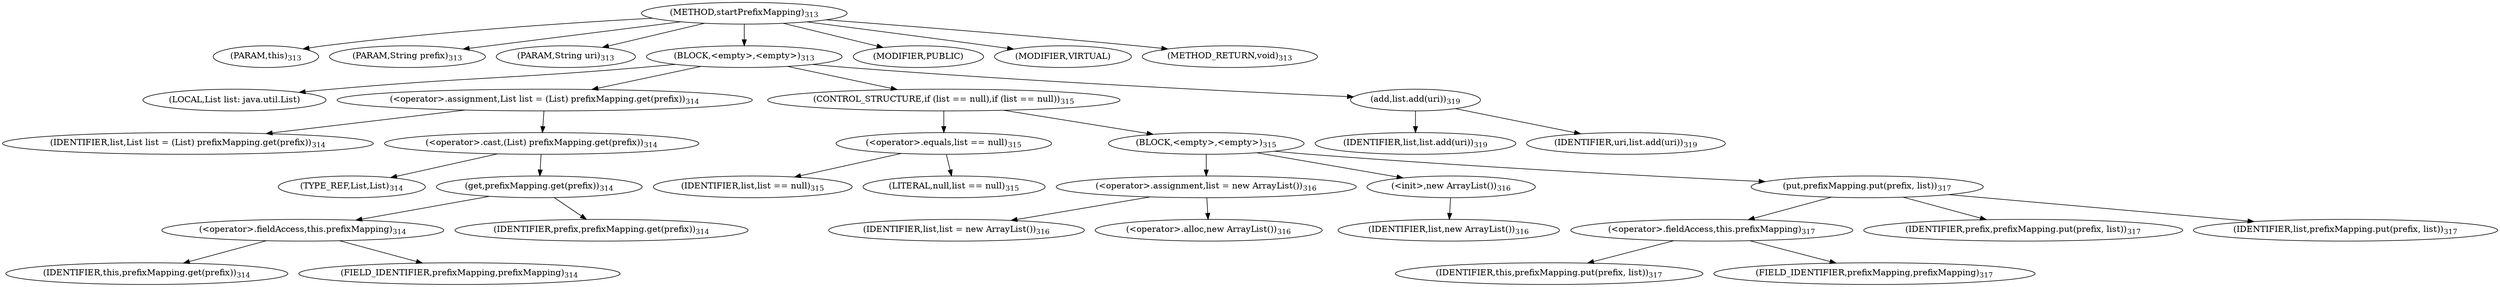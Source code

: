 digraph "startPrefixMapping" {  
"486" [label = <(METHOD,startPrefixMapping)<SUB>313</SUB>> ]
"487" [label = <(PARAM,this)<SUB>313</SUB>> ]
"488" [label = <(PARAM,String prefix)<SUB>313</SUB>> ]
"489" [label = <(PARAM,String uri)<SUB>313</SUB>> ]
"490" [label = <(BLOCK,&lt;empty&gt;,&lt;empty&gt;)<SUB>313</SUB>> ]
"19" [label = <(LOCAL,List list: java.util.List)> ]
"491" [label = <(&lt;operator&gt;.assignment,List list = (List) prefixMapping.get(prefix))<SUB>314</SUB>> ]
"492" [label = <(IDENTIFIER,list,List list = (List) prefixMapping.get(prefix))<SUB>314</SUB>> ]
"493" [label = <(&lt;operator&gt;.cast,(List) prefixMapping.get(prefix))<SUB>314</SUB>> ]
"494" [label = <(TYPE_REF,List,List)<SUB>314</SUB>> ]
"495" [label = <(get,prefixMapping.get(prefix))<SUB>314</SUB>> ]
"496" [label = <(&lt;operator&gt;.fieldAccess,this.prefixMapping)<SUB>314</SUB>> ]
"497" [label = <(IDENTIFIER,this,prefixMapping.get(prefix))<SUB>314</SUB>> ]
"498" [label = <(FIELD_IDENTIFIER,prefixMapping,prefixMapping)<SUB>314</SUB>> ]
"499" [label = <(IDENTIFIER,prefix,prefixMapping.get(prefix))<SUB>314</SUB>> ]
"500" [label = <(CONTROL_STRUCTURE,if (list == null),if (list == null))<SUB>315</SUB>> ]
"501" [label = <(&lt;operator&gt;.equals,list == null)<SUB>315</SUB>> ]
"502" [label = <(IDENTIFIER,list,list == null)<SUB>315</SUB>> ]
"503" [label = <(LITERAL,null,list == null)<SUB>315</SUB>> ]
"504" [label = <(BLOCK,&lt;empty&gt;,&lt;empty&gt;)<SUB>315</SUB>> ]
"505" [label = <(&lt;operator&gt;.assignment,list = new ArrayList())<SUB>316</SUB>> ]
"506" [label = <(IDENTIFIER,list,list = new ArrayList())<SUB>316</SUB>> ]
"507" [label = <(&lt;operator&gt;.alloc,new ArrayList())<SUB>316</SUB>> ]
"508" [label = <(&lt;init&gt;,new ArrayList())<SUB>316</SUB>> ]
"18" [label = <(IDENTIFIER,list,new ArrayList())<SUB>316</SUB>> ]
"509" [label = <(put,prefixMapping.put(prefix, list))<SUB>317</SUB>> ]
"510" [label = <(&lt;operator&gt;.fieldAccess,this.prefixMapping)<SUB>317</SUB>> ]
"511" [label = <(IDENTIFIER,this,prefixMapping.put(prefix, list))<SUB>317</SUB>> ]
"512" [label = <(FIELD_IDENTIFIER,prefixMapping,prefixMapping)<SUB>317</SUB>> ]
"513" [label = <(IDENTIFIER,prefix,prefixMapping.put(prefix, list))<SUB>317</SUB>> ]
"514" [label = <(IDENTIFIER,list,prefixMapping.put(prefix, list))<SUB>317</SUB>> ]
"515" [label = <(add,list.add(uri))<SUB>319</SUB>> ]
"516" [label = <(IDENTIFIER,list,list.add(uri))<SUB>319</SUB>> ]
"517" [label = <(IDENTIFIER,uri,list.add(uri))<SUB>319</SUB>> ]
"518" [label = <(MODIFIER,PUBLIC)> ]
"519" [label = <(MODIFIER,VIRTUAL)> ]
"520" [label = <(METHOD_RETURN,void)<SUB>313</SUB>> ]
  "486" -> "487" 
  "486" -> "488" 
  "486" -> "489" 
  "486" -> "490" 
  "486" -> "518" 
  "486" -> "519" 
  "486" -> "520" 
  "490" -> "19" 
  "490" -> "491" 
  "490" -> "500" 
  "490" -> "515" 
  "491" -> "492" 
  "491" -> "493" 
  "493" -> "494" 
  "493" -> "495" 
  "495" -> "496" 
  "495" -> "499" 
  "496" -> "497" 
  "496" -> "498" 
  "500" -> "501" 
  "500" -> "504" 
  "501" -> "502" 
  "501" -> "503" 
  "504" -> "505" 
  "504" -> "508" 
  "504" -> "509" 
  "505" -> "506" 
  "505" -> "507" 
  "508" -> "18" 
  "509" -> "510" 
  "509" -> "513" 
  "509" -> "514" 
  "510" -> "511" 
  "510" -> "512" 
  "515" -> "516" 
  "515" -> "517" 
}
